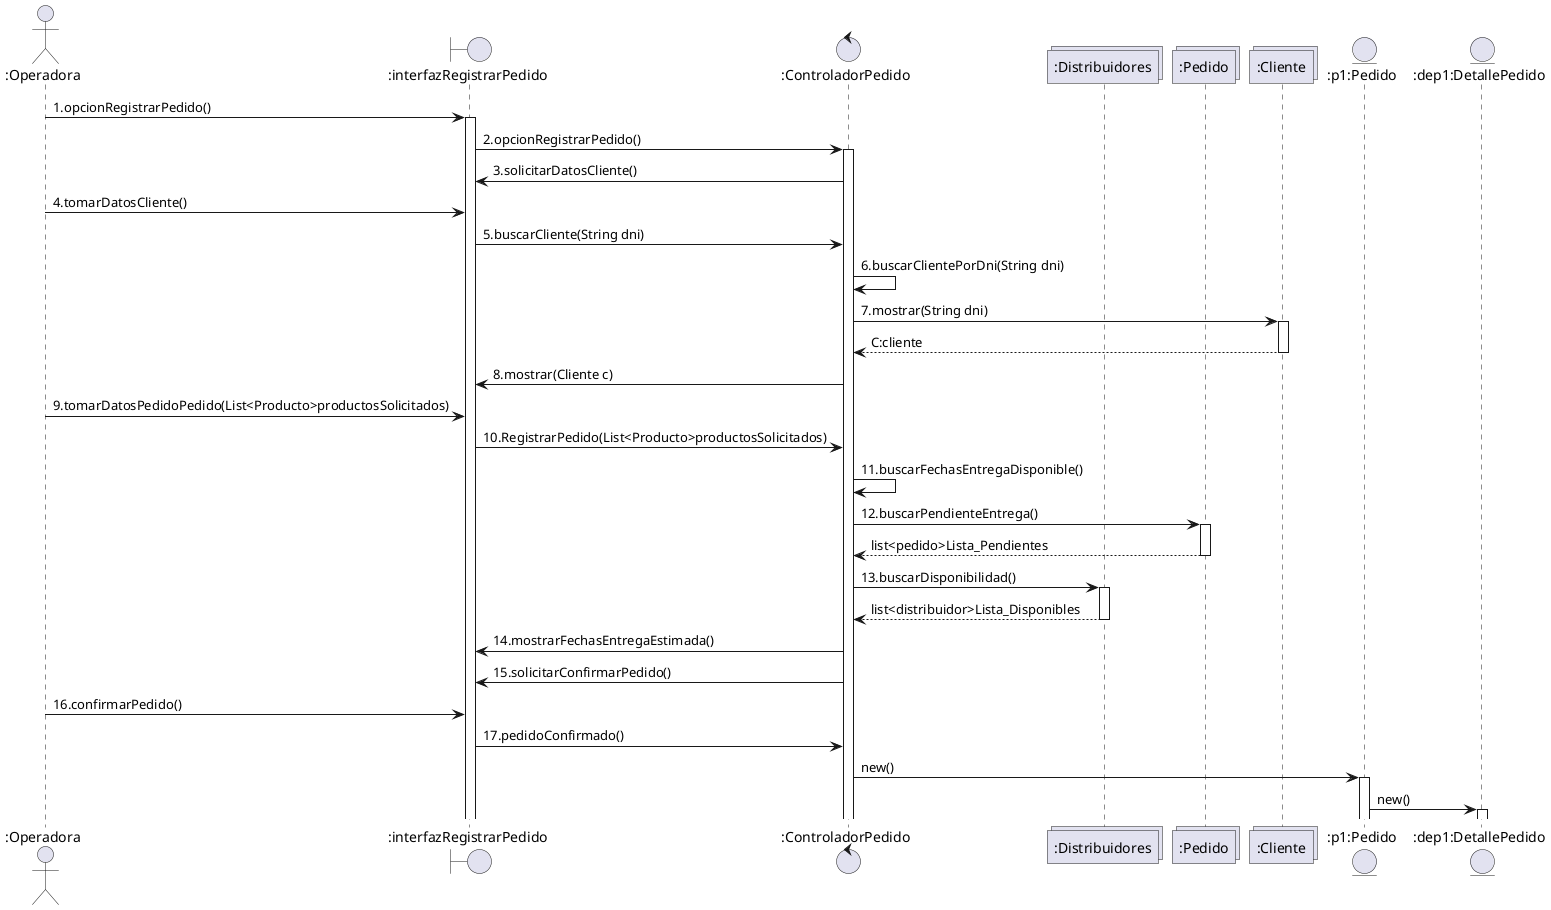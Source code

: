 @startuml Registro-Pedidos

actor ":Operadora" as O
boundary ":interfazRegistrarPedido" as RP
control ":ControladorPedido" as CP
collections ":Distribuidores" as D
collections ":Pedido" as P
collections ":Cliente" as C
entity ":p1:Pedido" as P1
entity ":dep1:DetallePedido" as DP1

O -> RP : 1.opcionRegistrarPedido()
activate RP
RP -> CP : 2.opcionRegistrarPedido()
activate CP
CP -> RP : 3.solicitarDatosCliente()
O -> RP : 4.tomarDatosCliente()
RP -> CP : 5.buscarCliente(String dni)
CP -> CP : 6.buscarClientePorDni(String dni)
CP -> C : 7.mostrar(String dni)
activate C
C --> CP : C:cliente
deactivate C
CP -> RP : 8.mostrar(Cliente c)
O -> RP : 9.tomarDatosPedidoPedido(List<Producto>productosSolicitados)
RP -> CP : 10.RegistrarPedido(List<Producto>productosSolicitados)
CP -> CP : 11.buscarFechasEntregaDisponible()
CP -> P : 12.buscarPendienteEntrega()
activate P
P --> CP : list<pedido>Lista_Pendientes
deactivate P
CP -> D : 13.buscarDisponibilidad()
activate D
D --> CP : list<distribuidor>Lista_Disponibles
deactivate D
CP -> RP : 14.mostrarFechasEntregaEstimada()
CP -> RP : 15.solicitarConfirmarPedido()
O -> RP : 16.confirmarPedido()
RP -> CP : 17.pedidoConfirmado()
CP -> P1 : new()
activate P1
P1 -> DP1 : new()
activate DP1

@enduml